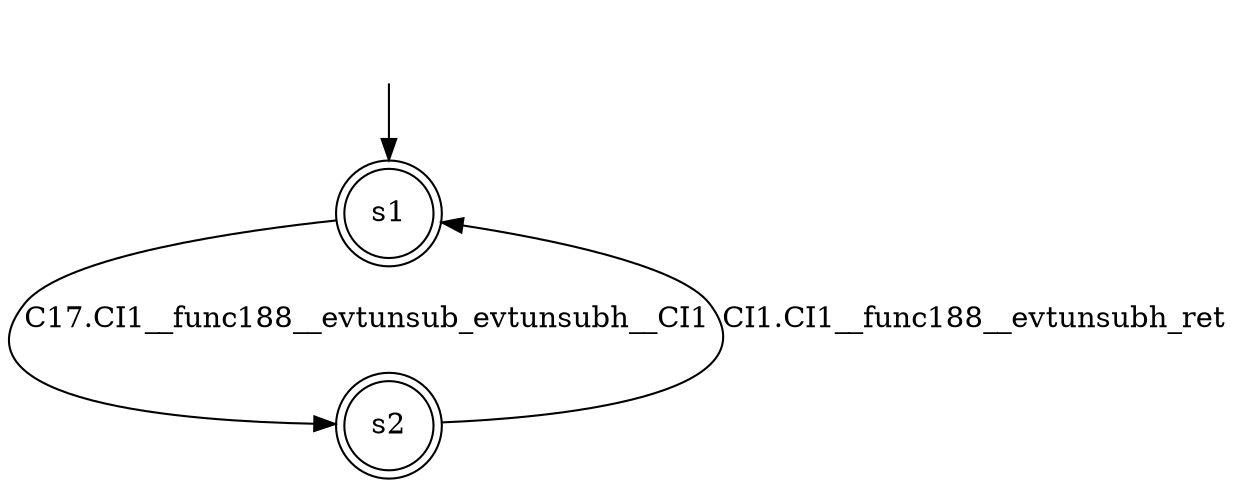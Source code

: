 digraph automaton {
	1 [label=<s1> shape="doublecircle"];
	2 [label=<s2> shape="doublecircle"];
	__init1 [label=<> shape="none"];
	__init1 -> 1;
	1 -> 2 [label=<C17.CI1__func188__evtunsub_evtunsubh__CI1> id="1-0-2"];
	2 -> 1 [label=<CI1.CI1__func188__evtunsubh_ret> id="2-0-1"];
}
